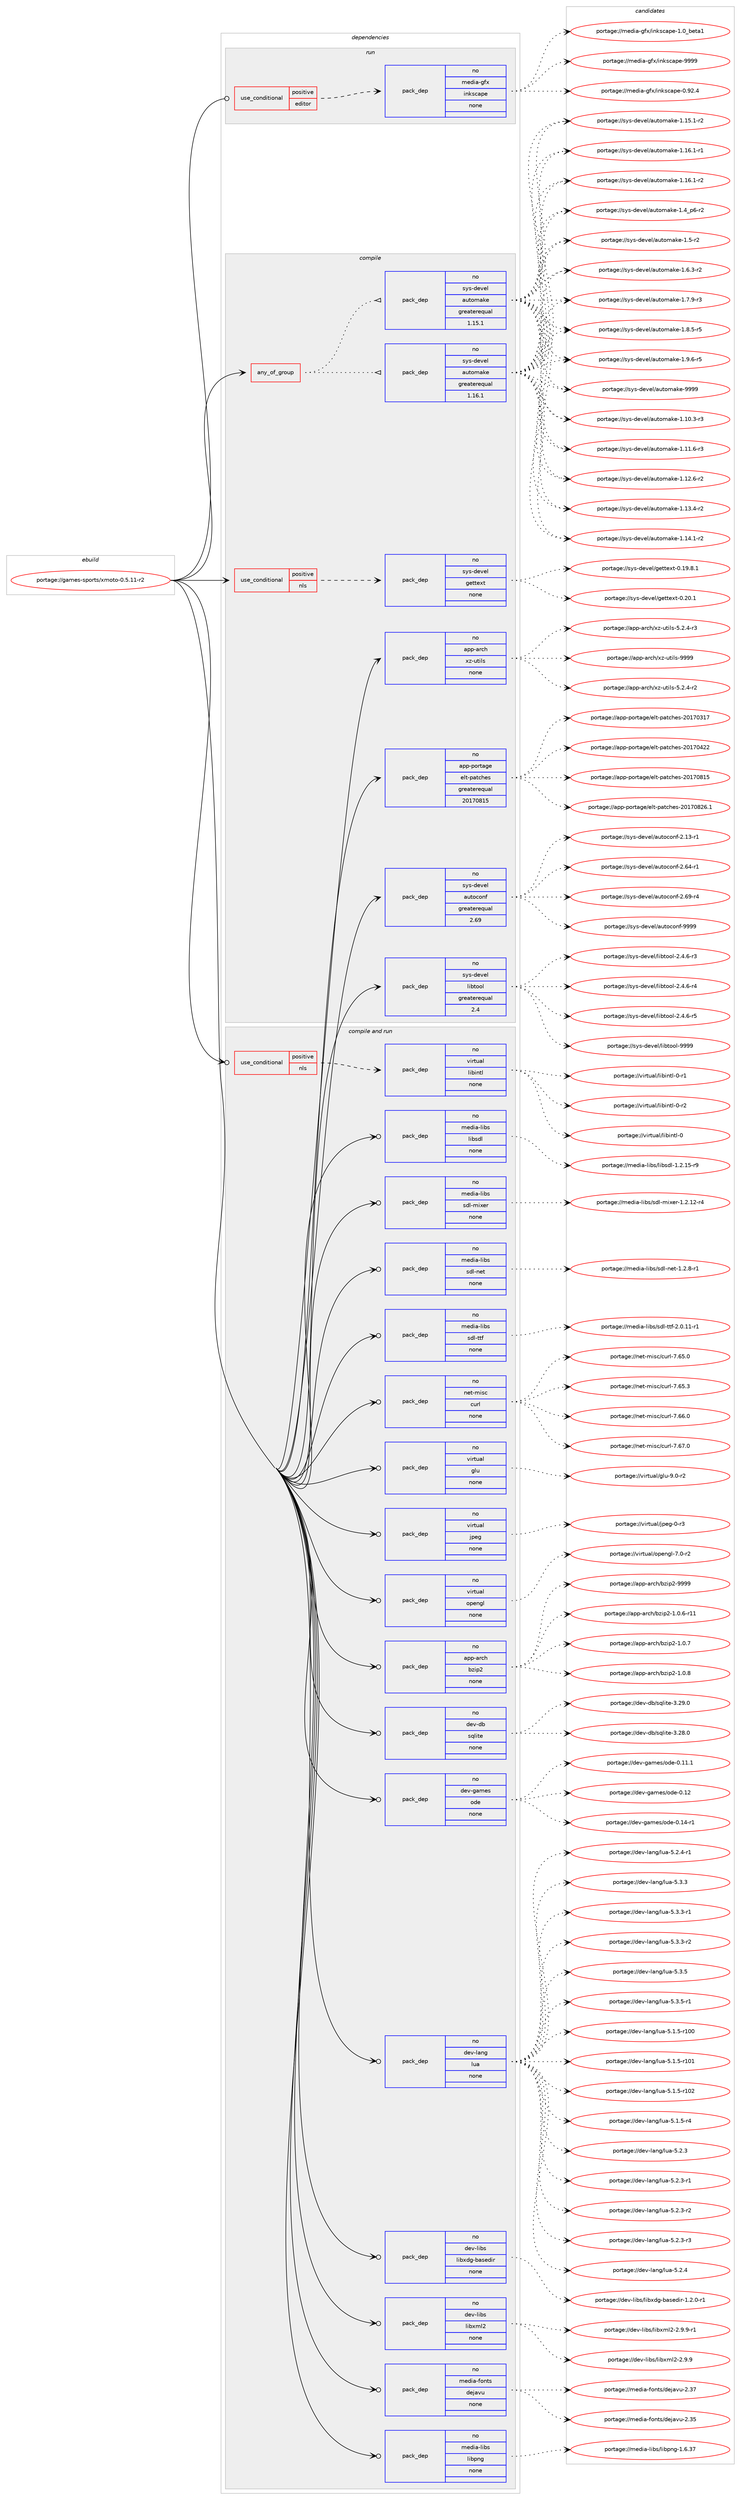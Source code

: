 digraph prolog {

# *************
# Graph options
# *************

newrank=true;
concentrate=true;
compound=true;
graph [rankdir=LR,fontname=Helvetica,fontsize=10,ranksep=1.5];#, ranksep=2.5, nodesep=0.2];
edge  [arrowhead=vee];
node  [fontname=Helvetica,fontsize=10];

# **********
# The ebuild
# **********

subgraph cluster_leftcol {
color=gray;
rank=same;
label=<<i>ebuild</i>>;
id [label="portage://games-sports/xmoto-0.5.11-r2", color=red, width=4, href="../games-sports/xmoto-0.5.11-r2.svg"];
}

# ****************
# The dependencies
# ****************

subgraph cluster_midcol {
color=gray;
label=<<i>dependencies</i>>;
subgraph cluster_compile {
fillcolor="#eeeeee";
style=filled;
label=<<i>compile</i>>;
subgraph any3953 {
dependency276477 [label=<<TABLE BORDER="0" CELLBORDER="1" CELLSPACING="0" CELLPADDING="4"><TR><TD CELLPADDING="10">any_of_group</TD></TR></TABLE>>, shape=none, color=red];subgraph pack198715 {
dependency276478 [label=<<TABLE BORDER="0" CELLBORDER="1" CELLSPACING="0" CELLPADDING="4" WIDTH="220"><TR><TD ROWSPAN="6" CELLPADDING="30">pack_dep</TD></TR><TR><TD WIDTH="110">no</TD></TR><TR><TD>sys-devel</TD></TR><TR><TD>automake</TD></TR><TR><TD>greaterequal</TD></TR><TR><TD>1.16.1</TD></TR></TABLE>>, shape=none, color=blue];
}
dependency276477:e -> dependency276478:w [weight=20,style="dotted",arrowhead="oinv"];
subgraph pack198716 {
dependency276479 [label=<<TABLE BORDER="0" CELLBORDER="1" CELLSPACING="0" CELLPADDING="4" WIDTH="220"><TR><TD ROWSPAN="6" CELLPADDING="30">pack_dep</TD></TR><TR><TD WIDTH="110">no</TD></TR><TR><TD>sys-devel</TD></TR><TR><TD>automake</TD></TR><TR><TD>greaterequal</TD></TR><TR><TD>1.15.1</TD></TR></TABLE>>, shape=none, color=blue];
}
dependency276477:e -> dependency276479:w [weight=20,style="dotted",arrowhead="oinv"];
}
id:e -> dependency276477:w [weight=20,style="solid",arrowhead="vee"];
subgraph cond73735 {
dependency276480 [label=<<TABLE BORDER="0" CELLBORDER="1" CELLSPACING="0" CELLPADDING="4"><TR><TD ROWSPAN="3" CELLPADDING="10">use_conditional</TD></TR><TR><TD>positive</TD></TR><TR><TD>nls</TD></TR></TABLE>>, shape=none, color=red];
subgraph pack198717 {
dependency276481 [label=<<TABLE BORDER="0" CELLBORDER="1" CELLSPACING="0" CELLPADDING="4" WIDTH="220"><TR><TD ROWSPAN="6" CELLPADDING="30">pack_dep</TD></TR><TR><TD WIDTH="110">no</TD></TR><TR><TD>sys-devel</TD></TR><TR><TD>gettext</TD></TR><TR><TD>none</TD></TR><TR><TD></TD></TR></TABLE>>, shape=none, color=blue];
}
dependency276480:e -> dependency276481:w [weight=20,style="dashed",arrowhead="vee"];
}
id:e -> dependency276480:w [weight=20,style="solid",arrowhead="vee"];
subgraph pack198718 {
dependency276482 [label=<<TABLE BORDER="0" CELLBORDER="1" CELLSPACING="0" CELLPADDING="4" WIDTH="220"><TR><TD ROWSPAN="6" CELLPADDING="30">pack_dep</TD></TR><TR><TD WIDTH="110">no</TD></TR><TR><TD>app-arch</TD></TR><TR><TD>xz-utils</TD></TR><TR><TD>none</TD></TR><TR><TD></TD></TR></TABLE>>, shape=none, color=blue];
}
id:e -> dependency276482:w [weight=20,style="solid",arrowhead="vee"];
subgraph pack198719 {
dependency276483 [label=<<TABLE BORDER="0" CELLBORDER="1" CELLSPACING="0" CELLPADDING="4" WIDTH="220"><TR><TD ROWSPAN="6" CELLPADDING="30">pack_dep</TD></TR><TR><TD WIDTH="110">no</TD></TR><TR><TD>app-portage</TD></TR><TR><TD>elt-patches</TD></TR><TR><TD>greaterequal</TD></TR><TR><TD>20170815</TD></TR></TABLE>>, shape=none, color=blue];
}
id:e -> dependency276483:w [weight=20,style="solid",arrowhead="vee"];
subgraph pack198720 {
dependency276484 [label=<<TABLE BORDER="0" CELLBORDER="1" CELLSPACING="0" CELLPADDING="4" WIDTH="220"><TR><TD ROWSPAN="6" CELLPADDING="30">pack_dep</TD></TR><TR><TD WIDTH="110">no</TD></TR><TR><TD>sys-devel</TD></TR><TR><TD>autoconf</TD></TR><TR><TD>greaterequal</TD></TR><TR><TD>2.69</TD></TR></TABLE>>, shape=none, color=blue];
}
id:e -> dependency276484:w [weight=20,style="solid",arrowhead="vee"];
subgraph pack198721 {
dependency276485 [label=<<TABLE BORDER="0" CELLBORDER="1" CELLSPACING="0" CELLPADDING="4" WIDTH="220"><TR><TD ROWSPAN="6" CELLPADDING="30">pack_dep</TD></TR><TR><TD WIDTH="110">no</TD></TR><TR><TD>sys-devel</TD></TR><TR><TD>libtool</TD></TR><TR><TD>greaterequal</TD></TR><TR><TD>2.4</TD></TR></TABLE>>, shape=none, color=blue];
}
id:e -> dependency276485:w [weight=20,style="solid",arrowhead="vee"];
}
subgraph cluster_compileandrun {
fillcolor="#eeeeee";
style=filled;
label=<<i>compile and run</i>>;
subgraph cond73736 {
dependency276486 [label=<<TABLE BORDER="0" CELLBORDER="1" CELLSPACING="0" CELLPADDING="4"><TR><TD ROWSPAN="3" CELLPADDING="10">use_conditional</TD></TR><TR><TD>positive</TD></TR><TR><TD>nls</TD></TR></TABLE>>, shape=none, color=red];
subgraph pack198722 {
dependency276487 [label=<<TABLE BORDER="0" CELLBORDER="1" CELLSPACING="0" CELLPADDING="4" WIDTH="220"><TR><TD ROWSPAN="6" CELLPADDING="30">pack_dep</TD></TR><TR><TD WIDTH="110">no</TD></TR><TR><TD>virtual</TD></TR><TR><TD>libintl</TD></TR><TR><TD>none</TD></TR><TR><TD></TD></TR></TABLE>>, shape=none, color=blue];
}
dependency276486:e -> dependency276487:w [weight=20,style="dashed",arrowhead="vee"];
}
id:e -> dependency276486:w [weight=20,style="solid",arrowhead="odotvee"];
subgraph pack198723 {
dependency276488 [label=<<TABLE BORDER="0" CELLBORDER="1" CELLSPACING="0" CELLPADDING="4" WIDTH="220"><TR><TD ROWSPAN="6" CELLPADDING="30">pack_dep</TD></TR><TR><TD WIDTH="110">no</TD></TR><TR><TD>app-arch</TD></TR><TR><TD>bzip2</TD></TR><TR><TD>none</TD></TR><TR><TD></TD></TR></TABLE>>, shape=none, color=blue];
}
id:e -> dependency276488:w [weight=20,style="solid",arrowhead="odotvee"];
subgraph pack198724 {
dependency276489 [label=<<TABLE BORDER="0" CELLBORDER="1" CELLSPACING="0" CELLPADDING="4" WIDTH="220"><TR><TD ROWSPAN="6" CELLPADDING="30">pack_dep</TD></TR><TR><TD WIDTH="110">no</TD></TR><TR><TD>dev-db</TD></TR><TR><TD>sqlite</TD></TR><TR><TD>none</TD></TR><TR><TD></TD></TR></TABLE>>, shape=none, color=blue];
}
id:e -> dependency276489:w [weight=20,style="solid",arrowhead="odotvee"];
subgraph pack198725 {
dependency276490 [label=<<TABLE BORDER="0" CELLBORDER="1" CELLSPACING="0" CELLPADDING="4" WIDTH="220"><TR><TD ROWSPAN="6" CELLPADDING="30">pack_dep</TD></TR><TR><TD WIDTH="110">no</TD></TR><TR><TD>dev-games</TD></TR><TR><TD>ode</TD></TR><TR><TD>none</TD></TR><TR><TD></TD></TR></TABLE>>, shape=none, color=blue];
}
id:e -> dependency276490:w [weight=20,style="solid",arrowhead="odotvee"];
subgraph pack198726 {
dependency276491 [label=<<TABLE BORDER="0" CELLBORDER="1" CELLSPACING="0" CELLPADDING="4" WIDTH="220"><TR><TD ROWSPAN="6" CELLPADDING="30">pack_dep</TD></TR><TR><TD WIDTH="110">no</TD></TR><TR><TD>dev-lang</TD></TR><TR><TD>lua</TD></TR><TR><TD>none</TD></TR><TR><TD></TD></TR></TABLE>>, shape=none, color=blue];
}
id:e -> dependency276491:w [weight=20,style="solid",arrowhead="odotvee"];
subgraph pack198727 {
dependency276492 [label=<<TABLE BORDER="0" CELLBORDER="1" CELLSPACING="0" CELLPADDING="4" WIDTH="220"><TR><TD ROWSPAN="6" CELLPADDING="30">pack_dep</TD></TR><TR><TD WIDTH="110">no</TD></TR><TR><TD>dev-libs</TD></TR><TR><TD>libxdg-basedir</TD></TR><TR><TD>none</TD></TR><TR><TD></TD></TR></TABLE>>, shape=none, color=blue];
}
id:e -> dependency276492:w [weight=20,style="solid",arrowhead="odotvee"];
subgraph pack198728 {
dependency276493 [label=<<TABLE BORDER="0" CELLBORDER="1" CELLSPACING="0" CELLPADDING="4" WIDTH="220"><TR><TD ROWSPAN="6" CELLPADDING="30">pack_dep</TD></TR><TR><TD WIDTH="110">no</TD></TR><TR><TD>dev-libs</TD></TR><TR><TD>libxml2</TD></TR><TR><TD>none</TD></TR><TR><TD></TD></TR></TABLE>>, shape=none, color=blue];
}
id:e -> dependency276493:w [weight=20,style="solid",arrowhead="odotvee"];
subgraph pack198729 {
dependency276494 [label=<<TABLE BORDER="0" CELLBORDER="1" CELLSPACING="0" CELLPADDING="4" WIDTH="220"><TR><TD ROWSPAN="6" CELLPADDING="30">pack_dep</TD></TR><TR><TD WIDTH="110">no</TD></TR><TR><TD>media-fonts</TD></TR><TR><TD>dejavu</TD></TR><TR><TD>none</TD></TR><TR><TD></TD></TR></TABLE>>, shape=none, color=blue];
}
id:e -> dependency276494:w [weight=20,style="solid",arrowhead="odotvee"];
subgraph pack198730 {
dependency276495 [label=<<TABLE BORDER="0" CELLBORDER="1" CELLSPACING="0" CELLPADDING="4" WIDTH="220"><TR><TD ROWSPAN="6" CELLPADDING="30">pack_dep</TD></TR><TR><TD WIDTH="110">no</TD></TR><TR><TD>media-libs</TD></TR><TR><TD>libpng</TD></TR><TR><TD>none</TD></TR><TR><TD></TD></TR></TABLE>>, shape=none, color=blue];
}
id:e -> dependency276495:w [weight=20,style="solid",arrowhead="odotvee"];
subgraph pack198731 {
dependency276496 [label=<<TABLE BORDER="0" CELLBORDER="1" CELLSPACING="0" CELLPADDING="4" WIDTH="220"><TR><TD ROWSPAN="6" CELLPADDING="30">pack_dep</TD></TR><TR><TD WIDTH="110">no</TD></TR><TR><TD>media-libs</TD></TR><TR><TD>libsdl</TD></TR><TR><TD>none</TD></TR><TR><TD></TD></TR></TABLE>>, shape=none, color=blue];
}
id:e -> dependency276496:w [weight=20,style="solid",arrowhead="odotvee"];
subgraph pack198732 {
dependency276497 [label=<<TABLE BORDER="0" CELLBORDER="1" CELLSPACING="0" CELLPADDING="4" WIDTH="220"><TR><TD ROWSPAN="6" CELLPADDING="30">pack_dep</TD></TR><TR><TD WIDTH="110">no</TD></TR><TR><TD>media-libs</TD></TR><TR><TD>sdl-mixer</TD></TR><TR><TD>none</TD></TR><TR><TD></TD></TR></TABLE>>, shape=none, color=blue];
}
id:e -> dependency276497:w [weight=20,style="solid",arrowhead="odotvee"];
subgraph pack198733 {
dependency276498 [label=<<TABLE BORDER="0" CELLBORDER="1" CELLSPACING="0" CELLPADDING="4" WIDTH="220"><TR><TD ROWSPAN="6" CELLPADDING="30">pack_dep</TD></TR><TR><TD WIDTH="110">no</TD></TR><TR><TD>media-libs</TD></TR><TR><TD>sdl-net</TD></TR><TR><TD>none</TD></TR><TR><TD></TD></TR></TABLE>>, shape=none, color=blue];
}
id:e -> dependency276498:w [weight=20,style="solid",arrowhead="odotvee"];
subgraph pack198734 {
dependency276499 [label=<<TABLE BORDER="0" CELLBORDER="1" CELLSPACING="0" CELLPADDING="4" WIDTH="220"><TR><TD ROWSPAN="6" CELLPADDING="30">pack_dep</TD></TR><TR><TD WIDTH="110">no</TD></TR><TR><TD>media-libs</TD></TR><TR><TD>sdl-ttf</TD></TR><TR><TD>none</TD></TR><TR><TD></TD></TR></TABLE>>, shape=none, color=blue];
}
id:e -> dependency276499:w [weight=20,style="solid",arrowhead="odotvee"];
subgraph pack198735 {
dependency276500 [label=<<TABLE BORDER="0" CELLBORDER="1" CELLSPACING="0" CELLPADDING="4" WIDTH="220"><TR><TD ROWSPAN="6" CELLPADDING="30">pack_dep</TD></TR><TR><TD WIDTH="110">no</TD></TR><TR><TD>net-misc</TD></TR><TR><TD>curl</TD></TR><TR><TD>none</TD></TR><TR><TD></TD></TR></TABLE>>, shape=none, color=blue];
}
id:e -> dependency276500:w [weight=20,style="solid",arrowhead="odotvee"];
subgraph pack198736 {
dependency276501 [label=<<TABLE BORDER="0" CELLBORDER="1" CELLSPACING="0" CELLPADDING="4" WIDTH="220"><TR><TD ROWSPAN="6" CELLPADDING="30">pack_dep</TD></TR><TR><TD WIDTH="110">no</TD></TR><TR><TD>virtual</TD></TR><TR><TD>glu</TD></TR><TR><TD>none</TD></TR><TR><TD></TD></TR></TABLE>>, shape=none, color=blue];
}
id:e -> dependency276501:w [weight=20,style="solid",arrowhead="odotvee"];
subgraph pack198737 {
dependency276502 [label=<<TABLE BORDER="0" CELLBORDER="1" CELLSPACING="0" CELLPADDING="4" WIDTH="220"><TR><TD ROWSPAN="6" CELLPADDING="30">pack_dep</TD></TR><TR><TD WIDTH="110">no</TD></TR><TR><TD>virtual</TD></TR><TR><TD>jpeg</TD></TR><TR><TD>none</TD></TR><TR><TD></TD></TR></TABLE>>, shape=none, color=blue];
}
id:e -> dependency276502:w [weight=20,style="solid",arrowhead="odotvee"];
subgraph pack198738 {
dependency276503 [label=<<TABLE BORDER="0" CELLBORDER="1" CELLSPACING="0" CELLPADDING="4" WIDTH="220"><TR><TD ROWSPAN="6" CELLPADDING="30">pack_dep</TD></TR><TR><TD WIDTH="110">no</TD></TR><TR><TD>virtual</TD></TR><TR><TD>opengl</TD></TR><TR><TD>none</TD></TR><TR><TD></TD></TR></TABLE>>, shape=none, color=blue];
}
id:e -> dependency276503:w [weight=20,style="solid",arrowhead="odotvee"];
}
subgraph cluster_run {
fillcolor="#eeeeee";
style=filled;
label=<<i>run</i>>;
subgraph cond73737 {
dependency276504 [label=<<TABLE BORDER="0" CELLBORDER="1" CELLSPACING="0" CELLPADDING="4"><TR><TD ROWSPAN="3" CELLPADDING="10">use_conditional</TD></TR><TR><TD>positive</TD></TR><TR><TD>editor</TD></TR></TABLE>>, shape=none, color=red];
subgraph pack198739 {
dependency276505 [label=<<TABLE BORDER="0" CELLBORDER="1" CELLSPACING="0" CELLPADDING="4" WIDTH="220"><TR><TD ROWSPAN="6" CELLPADDING="30">pack_dep</TD></TR><TR><TD WIDTH="110">no</TD></TR><TR><TD>media-gfx</TD></TR><TR><TD>inkscape</TD></TR><TR><TD>none</TD></TR><TR><TD></TD></TR></TABLE>>, shape=none, color=blue];
}
dependency276504:e -> dependency276505:w [weight=20,style="dashed",arrowhead="vee"];
}
id:e -> dependency276504:w [weight=20,style="solid",arrowhead="odot"];
}
}

# **************
# The candidates
# **************

subgraph cluster_choices {
rank=same;
color=gray;
label=<<i>candidates</i>>;

subgraph choice198715 {
color=black;
nodesep=1;
choiceportage11512111545100101118101108479711711611110997107101454946494846514511451 [label="portage://sys-devel/automake-1.10.3-r3", color=red, width=4,href="../sys-devel/automake-1.10.3-r3.svg"];
choiceportage11512111545100101118101108479711711611110997107101454946494946544511451 [label="portage://sys-devel/automake-1.11.6-r3", color=red, width=4,href="../sys-devel/automake-1.11.6-r3.svg"];
choiceportage11512111545100101118101108479711711611110997107101454946495046544511450 [label="portage://sys-devel/automake-1.12.6-r2", color=red, width=4,href="../sys-devel/automake-1.12.6-r2.svg"];
choiceportage11512111545100101118101108479711711611110997107101454946495146524511450 [label="portage://sys-devel/automake-1.13.4-r2", color=red, width=4,href="../sys-devel/automake-1.13.4-r2.svg"];
choiceportage11512111545100101118101108479711711611110997107101454946495246494511450 [label="portage://sys-devel/automake-1.14.1-r2", color=red, width=4,href="../sys-devel/automake-1.14.1-r2.svg"];
choiceportage11512111545100101118101108479711711611110997107101454946495346494511450 [label="portage://sys-devel/automake-1.15.1-r2", color=red, width=4,href="../sys-devel/automake-1.15.1-r2.svg"];
choiceportage11512111545100101118101108479711711611110997107101454946495446494511449 [label="portage://sys-devel/automake-1.16.1-r1", color=red, width=4,href="../sys-devel/automake-1.16.1-r1.svg"];
choiceportage11512111545100101118101108479711711611110997107101454946495446494511450 [label="portage://sys-devel/automake-1.16.1-r2", color=red, width=4,href="../sys-devel/automake-1.16.1-r2.svg"];
choiceportage115121115451001011181011084797117116111109971071014549465295112544511450 [label="portage://sys-devel/automake-1.4_p6-r2", color=red, width=4,href="../sys-devel/automake-1.4_p6-r2.svg"];
choiceportage11512111545100101118101108479711711611110997107101454946534511450 [label="portage://sys-devel/automake-1.5-r2", color=red, width=4,href="../sys-devel/automake-1.5-r2.svg"];
choiceportage115121115451001011181011084797117116111109971071014549465446514511450 [label="portage://sys-devel/automake-1.6.3-r2", color=red, width=4,href="../sys-devel/automake-1.6.3-r2.svg"];
choiceportage115121115451001011181011084797117116111109971071014549465546574511451 [label="portage://sys-devel/automake-1.7.9-r3", color=red, width=4,href="../sys-devel/automake-1.7.9-r3.svg"];
choiceportage115121115451001011181011084797117116111109971071014549465646534511453 [label="portage://sys-devel/automake-1.8.5-r5", color=red, width=4,href="../sys-devel/automake-1.8.5-r5.svg"];
choiceportage115121115451001011181011084797117116111109971071014549465746544511453 [label="portage://sys-devel/automake-1.9.6-r5", color=red, width=4,href="../sys-devel/automake-1.9.6-r5.svg"];
choiceportage115121115451001011181011084797117116111109971071014557575757 [label="portage://sys-devel/automake-9999", color=red, width=4,href="../sys-devel/automake-9999.svg"];
dependency276478:e -> choiceportage11512111545100101118101108479711711611110997107101454946494846514511451:w [style=dotted,weight="100"];
dependency276478:e -> choiceportage11512111545100101118101108479711711611110997107101454946494946544511451:w [style=dotted,weight="100"];
dependency276478:e -> choiceportage11512111545100101118101108479711711611110997107101454946495046544511450:w [style=dotted,weight="100"];
dependency276478:e -> choiceportage11512111545100101118101108479711711611110997107101454946495146524511450:w [style=dotted,weight="100"];
dependency276478:e -> choiceportage11512111545100101118101108479711711611110997107101454946495246494511450:w [style=dotted,weight="100"];
dependency276478:e -> choiceportage11512111545100101118101108479711711611110997107101454946495346494511450:w [style=dotted,weight="100"];
dependency276478:e -> choiceportage11512111545100101118101108479711711611110997107101454946495446494511449:w [style=dotted,weight="100"];
dependency276478:e -> choiceportage11512111545100101118101108479711711611110997107101454946495446494511450:w [style=dotted,weight="100"];
dependency276478:e -> choiceportage115121115451001011181011084797117116111109971071014549465295112544511450:w [style=dotted,weight="100"];
dependency276478:e -> choiceportage11512111545100101118101108479711711611110997107101454946534511450:w [style=dotted,weight="100"];
dependency276478:e -> choiceportage115121115451001011181011084797117116111109971071014549465446514511450:w [style=dotted,weight="100"];
dependency276478:e -> choiceportage115121115451001011181011084797117116111109971071014549465546574511451:w [style=dotted,weight="100"];
dependency276478:e -> choiceportage115121115451001011181011084797117116111109971071014549465646534511453:w [style=dotted,weight="100"];
dependency276478:e -> choiceportage115121115451001011181011084797117116111109971071014549465746544511453:w [style=dotted,weight="100"];
dependency276478:e -> choiceportage115121115451001011181011084797117116111109971071014557575757:w [style=dotted,weight="100"];
}
subgraph choice198716 {
color=black;
nodesep=1;
choiceportage11512111545100101118101108479711711611110997107101454946494846514511451 [label="portage://sys-devel/automake-1.10.3-r3", color=red, width=4,href="../sys-devel/automake-1.10.3-r3.svg"];
choiceportage11512111545100101118101108479711711611110997107101454946494946544511451 [label="portage://sys-devel/automake-1.11.6-r3", color=red, width=4,href="../sys-devel/automake-1.11.6-r3.svg"];
choiceportage11512111545100101118101108479711711611110997107101454946495046544511450 [label="portage://sys-devel/automake-1.12.6-r2", color=red, width=4,href="../sys-devel/automake-1.12.6-r2.svg"];
choiceportage11512111545100101118101108479711711611110997107101454946495146524511450 [label="portage://sys-devel/automake-1.13.4-r2", color=red, width=4,href="../sys-devel/automake-1.13.4-r2.svg"];
choiceportage11512111545100101118101108479711711611110997107101454946495246494511450 [label="portage://sys-devel/automake-1.14.1-r2", color=red, width=4,href="../sys-devel/automake-1.14.1-r2.svg"];
choiceportage11512111545100101118101108479711711611110997107101454946495346494511450 [label="portage://sys-devel/automake-1.15.1-r2", color=red, width=4,href="../sys-devel/automake-1.15.1-r2.svg"];
choiceportage11512111545100101118101108479711711611110997107101454946495446494511449 [label="portage://sys-devel/automake-1.16.1-r1", color=red, width=4,href="../sys-devel/automake-1.16.1-r1.svg"];
choiceportage11512111545100101118101108479711711611110997107101454946495446494511450 [label="portage://sys-devel/automake-1.16.1-r2", color=red, width=4,href="../sys-devel/automake-1.16.1-r2.svg"];
choiceportage115121115451001011181011084797117116111109971071014549465295112544511450 [label="portage://sys-devel/automake-1.4_p6-r2", color=red, width=4,href="../sys-devel/automake-1.4_p6-r2.svg"];
choiceportage11512111545100101118101108479711711611110997107101454946534511450 [label="portage://sys-devel/automake-1.5-r2", color=red, width=4,href="../sys-devel/automake-1.5-r2.svg"];
choiceportage115121115451001011181011084797117116111109971071014549465446514511450 [label="portage://sys-devel/automake-1.6.3-r2", color=red, width=4,href="../sys-devel/automake-1.6.3-r2.svg"];
choiceportage115121115451001011181011084797117116111109971071014549465546574511451 [label="portage://sys-devel/automake-1.7.9-r3", color=red, width=4,href="../sys-devel/automake-1.7.9-r3.svg"];
choiceportage115121115451001011181011084797117116111109971071014549465646534511453 [label="portage://sys-devel/automake-1.8.5-r5", color=red, width=4,href="../sys-devel/automake-1.8.5-r5.svg"];
choiceportage115121115451001011181011084797117116111109971071014549465746544511453 [label="portage://sys-devel/automake-1.9.6-r5", color=red, width=4,href="../sys-devel/automake-1.9.6-r5.svg"];
choiceportage115121115451001011181011084797117116111109971071014557575757 [label="portage://sys-devel/automake-9999", color=red, width=4,href="../sys-devel/automake-9999.svg"];
dependency276479:e -> choiceportage11512111545100101118101108479711711611110997107101454946494846514511451:w [style=dotted,weight="100"];
dependency276479:e -> choiceportage11512111545100101118101108479711711611110997107101454946494946544511451:w [style=dotted,weight="100"];
dependency276479:e -> choiceportage11512111545100101118101108479711711611110997107101454946495046544511450:w [style=dotted,weight="100"];
dependency276479:e -> choiceportage11512111545100101118101108479711711611110997107101454946495146524511450:w [style=dotted,weight="100"];
dependency276479:e -> choiceportage11512111545100101118101108479711711611110997107101454946495246494511450:w [style=dotted,weight="100"];
dependency276479:e -> choiceportage11512111545100101118101108479711711611110997107101454946495346494511450:w [style=dotted,weight="100"];
dependency276479:e -> choiceportage11512111545100101118101108479711711611110997107101454946495446494511449:w [style=dotted,weight="100"];
dependency276479:e -> choiceportage11512111545100101118101108479711711611110997107101454946495446494511450:w [style=dotted,weight="100"];
dependency276479:e -> choiceportage115121115451001011181011084797117116111109971071014549465295112544511450:w [style=dotted,weight="100"];
dependency276479:e -> choiceportage11512111545100101118101108479711711611110997107101454946534511450:w [style=dotted,weight="100"];
dependency276479:e -> choiceportage115121115451001011181011084797117116111109971071014549465446514511450:w [style=dotted,weight="100"];
dependency276479:e -> choiceportage115121115451001011181011084797117116111109971071014549465546574511451:w [style=dotted,weight="100"];
dependency276479:e -> choiceportage115121115451001011181011084797117116111109971071014549465646534511453:w [style=dotted,weight="100"];
dependency276479:e -> choiceportage115121115451001011181011084797117116111109971071014549465746544511453:w [style=dotted,weight="100"];
dependency276479:e -> choiceportage115121115451001011181011084797117116111109971071014557575757:w [style=dotted,weight="100"];
}
subgraph choice198717 {
color=black;
nodesep=1;
choiceportage1151211154510010111810110847103101116116101120116454846495746564649 [label="portage://sys-devel/gettext-0.19.8.1", color=red, width=4,href="../sys-devel/gettext-0.19.8.1.svg"];
choiceportage115121115451001011181011084710310111611610112011645484650484649 [label="portage://sys-devel/gettext-0.20.1", color=red, width=4,href="../sys-devel/gettext-0.20.1.svg"];
dependency276481:e -> choiceportage1151211154510010111810110847103101116116101120116454846495746564649:w [style=dotted,weight="100"];
dependency276481:e -> choiceportage115121115451001011181011084710310111611610112011645484650484649:w [style=dotted,weight="100"];
}
subgraph choice198718 {
color=black;
nodesep=1;
choiceportage9711211245971149910447120122451171161051081154553465046524511450 [label="portage://app-arch/xz-utils-5.2.4-r2", color=red, width=4,href="../app-arch/xz-utils-5.2.4-r2.svg"];
choiceportage9711211245971149910447120122451171161051081154553465046524511451 [label="portage://app-arch/xz-utils-5.2.4-r3", color=red, width=4,href="../app-arch/xz-utils-5.2.4-r3.svg"];
choiceportage9711211245971149910447120122451171161051081154557575757 [label="portage://app-arch/xz-utils-9999", color=red, width=4,href="../app-arch/xz-utils-9999.svg"];
dependency276482:e -> choiceportage9711211245971149910447120122451171161051081154553465046524511450:w [style=dotted,weight="100"];
dependency276482:e -> choiceportage9711211245971149910447120122451171161051081154553465046524511451:w [style=dotted,weight="100"];
dependency276482:e -> choiceportage9711211245971149910447120122451171161051081154557575757:w [style=dotted,weight="100"];
}
subgraph choice198719 {
color=black;
nodesep=1;
choiceportage97112112451121111141169710310147101108116451129711699104101115455048495548514955 [label="portage://app-portage/elt-patches-20170317", color=red, width=4,href="../app-portage/elt-patches-20170317.svg"];
choiceportage97112112451121111141169710310147101108116451129711699104101115455048495548525050 [label="portage://app-portage/elt-patches-20170422", color=red, width=4,href="../app-portage/elt-patches-20170422.svg"];
choiceportage97112112451121111141169710310147101108116451129711699104101115455048495548564953 [label="portage://app-portage/elt-patches-20170815", color=red, width=4,href="../app-portage/elt-patches-20170815.svg"];
choiceportage971121124511211111411697103101471011081164511297116991041011154550484955485650544649 [label="portage://app-portage/elt-patches-20170826.1", color=red, width=4,href="../app-portage/elt-patches-20170826.1.svg"];
dependency276483:e -> choiceportage97112112451121111141169710310147101108116451129711699104101115455048495548514955:w [style=dotted,weight="100"];
dependency276483:e -> choiceportage97112112451121111141169710310147101108116451129711699104101115455048495548525050:w [style=dotted,weight="100"];
dependency276483:e -> choiceportage97112112451121111141169710310147101108116451129711699104101115455048495548564953:w [style=dotted,weight="100"];
dependency276483:e -> choiceportage971121124511211111411697103101471011081164511297116991041011154550484955485650544649:w [style=dotted,weight="100"];
}
subgraph choice198720 {
color=black;
nodesep=1;
choiceportage1151211154510010111810110847971171161119911111010245504649514511449 [label="portage://sys-devel/autoconf-2.13-r1", color=red, width=4,href="../sys-devel/autoconf-2.13-r1.svg"];
choiceportage1151211154510010111810110847971171161119911111010245504654524511449 [label="portage://sys-devel/autoconf-2.64-r1", color=red, width=4,href="../sys-devel/autoconf-2.64-r1.svg"];
choiceportage1151211154510010111810110847971171161119911111010245504654574511452 [label="portage://sys-devel/autoconf-2.69-r4", color=red, width=4,href="../sys-devel/autoconf-2.69-r4.svg"];
choiceportage115121115451001011181011084797117116111991111101024557575757 [label="portage://sys-devel/autoconf-9999", color=red, width=4,href="../sys-devel/autoconf-9999.svg"];
dependency276484:e -> choiceportage1151211154510010111810110847971171161119911111010245504649514511449:w [style=dotted,weight="100"];
dependency276484:e -> choiceportage1151211154510010111810110847971171161119911111010245504654524511449:w [style=dotted,weight="100"];
dependency276484:e -> choiceportage1151211154510010111810110847971171161119911111010245504654574511452:w [style=dotted,weight="100"];
dependency276484:e -> choiceportage115121115451001011181011084797117116111991111101024557575757:w [style=dotted,weight="100"];
}
subgraph choice198721 {
color=black;
nodesep=1;
choiceportage1151211154510010111810110847108105981161111111084550465246544511451 [label="portage://sys-devel/libtool-2.4.6-r3", color=red, width=4,href="../sys-devel/libtool-2.4.6-r3.svg"];
choiceportage1151211154510010111810110847108105981161111111084550465246544511452 [label="portage://sys-devel/libtool-2.4.6-r4", color=red, width=4,href="../sys-devel/libtool-2.4.6-r4.svg"];
choiceportage1151211154510010111810110847108105981161111111084550465246544511453 [label="portage://sys-devel/libtool-2.4.6-r5", color=red, width=4,href="../sys-devel/libtool-2.4.6-r5.svg"];
choiceportage1151211154510010111810110847108105981161111111084557575757 [label="portage://sys-devel/libtool-9999", color=red, width=4,href="../sys-devel/libtool-9999.svg"];
dependency276485:e -> choiceportage1151211154510010111810110847108105981161111111084550465246544511451:w [style=dotted,weight="100"];
dependency276485:e -> choiceportage1151211154510010111810110847108105981161111111084550465246544511452:w [style=dotted,weight="100"];
dependency276485:e -> choiceportage1151211154510010111810110847108105981161111111084550465246544511453:w [style=dotted,weight="100"];
dependency276485:e -> choiceportage1151211154510010111810110847108105981161111111084557575757:w [style=dotted,weight="100"];
}
subgraph choice198722 {
color=black;
nodesep=1;
choiceportage1181051141161179710847108105981051101161084548 [label="portage://virtual/libintl-0", color=red, width=4,href="../virtual/libintl-0.svg"];
choiceportage11810511411611797108471081059810511011610845484511449 [label="portage://virtual/libintl-0-r1", color=red, width=4,href="../virtual/libintl-0-r1.svg"];
choiceportage11810511411611797108471081059810511011610845484511450 [label="portage://virtual/libintl-0-r2", color=red, width=4,href="../virtual/libintl-0-r2.svg"];
dependency276487:e -> choiceportage1181051141161179710847108105981051101161084548:w [style=dotted,weight="100"];
dependency276487:e -> choiceportage11810511411611797108471081059810511011610845484511449:w [style=dotted,weight="100"];
dependency276487:e -> choiceportage11810511411611797108471081059810511011610845484511450:w [style=dotted,weight="100"];
}
subgraph choice198723 {
color=black;
nodesep=1;
choiceportage97112112459711499104479812210511250454946484654451144949 [label="portage://app-arch/bzip2-1.0.6-r11", color=red, width=4,href="../app-arch/bzip2-1.0.6-r11.svg"];
choiceportage97112112459711499104479812210511250454946484655 [label="portage://app-arch/bzip2-1.0.7", color=red, width=4,href="../app-arch/bzip2-1.0.7.svg"];
choiceportage97112112459711499104479812210511250454946484656 [label="portage://app-arch/bzip2-1.0.8", color=red, width=4,href="../app-arch/bzip2-1.0.8.svg"];
choiceportage971121124597114991044798122105112504557575757 [label="portage://app-arch/bzip2-9999", color=red, width=4,href="../app-arch/bzip2-9999.svg"];
dependency276488:e -> choiceportage97112112459711499104479812210511250454946484654451144949:w [style=dotted,weight="100"];
dependency276488:e -> choiceportage97112112459711499104479812210511250454946484655:w [style=dotted,weight="100"];
dependency276488:e -> choiceportage97112112459711499104479812210511250454946484656:w [style=dotted,weight="100"];
dependency276488:e -> choiceportage971121124597114991044798122105112504557575757:w [style=dotted,weight="100"];
}
subgraph choice198724 {
color=black;
nodesep=1;
choiceportage10010111845100984711511310810511610145514650564648 [label="portage://dev-db/sqlite-3.28.0", color=red, width=4,href="../dev-db/sqlite-3.28.0.svg"];
choiceportage10010111845100984711511310810511610145514650574648 [label="portage://dev-db/sqlite-3.29.0", color=red, width=4,href="../dev-db/sqlite-3.29.0.svg"];
dependency276489:e -> choiceportage10010111845100984711511310810511610145514650564648:w [style=dotted,weight="100"];
dependency276489:e -> choiceportage10010111845100984711511310810511610145514650574648:w [style=dotted,weight="100"];
}
subgraph choice198725 {
color=black;
nodesep=1;
choiceportage10010111845103971091011154711110010145484649494649 [label="portage://dev-games/ode-0.11.1", color=red, width=4,href="../dev-games/ode-0.11.1.svg"];
choiceportage1001011184510397109101115471111001014548464950 [label="portage://dev-games/ode-0.12", color=red, width=4,href="../dev-games/ode-0.12.svg"];
choiceportage10010111845103971091011154711110010145484649524511449 [label="portage://dev-games/ode-0.14-r1", color=red, width=4,href="../dev-games/ode-0.14-r1.svg"];
dependency276490:e -> choiceportage10010111845103971091011154711110010145484649494649:w [style=dotted,weight="100"];
dependency276490:e -> choiceportage1001011184510397109101115471111001014548464950:w [style=dotted,weight="100"];
dependency276490:e -> choiceportage10010111845103971091011154711110010145484649524511449:w [style=dotted,weight="100"];
}
subgraph choice198726 {
color=black;
nodesep=1;
choiceportage1001011184510897110103471081179745534649465345114494848 [label="portage://dev-lang/lua-5.1.5-r100", color=red, width=4,href="../dev-lang/lua-5.1.5-r100.svg"];
choiceportage1001011184510897110103471081179745534649465345114494849 [label="portage://dev-lang/lua-5.1.5-r101", color=red, width=4,href="../dev-lang/lua-5.1.5-r101.svg"];
choiceportage1001011184510897110103471081179745534649465345114494850 [label="portage://dev-lang/lua-5.1.5-r102", color=red, width=4,href="../dev-lang/lua-5.1.5-r102.svg"];
choiceportage100101118451089711010347108117974553464946534511452 [label="portage://dev-lang/lua-5.1.5-r4", color=red, width=4,href="../dev-lang/lua-5.1.5-r4.svg"];
choiceportage10010111845108971101034710811797455346504651 [label="portage://dev-lang/lua-5.2.3", color=red, width=4,href="../dev-lang/lua-5.2.3.svg"];
choiceportage100101118451089711010347108117974553465046514511449 [label="portage://dev-lang/lua-5.2.3-r1", color=red, width=4,href="../dev-lang/lua-5.2.3-r1.svg"];
choiceportage100101118451089711010347108117974553465046514511450 [label="portage://dev-lang/lua-5.2.3-r2", color=red, width=4,href="../dev-lang/lua-5.2.3-r2.svg"];
choiceportage100101118451089711010347108117974553465046514511451 [label="portage://dev-lang/lua-5.2.3-r3", color=red, width=4,href="../dev-lang/lua-5.2.3-r3.svg"];
choiceportage10010111845108971101034710811797455346504652 [label="portage://dev-lang/lua-5.2.4", color=red, width=4,href="../dev-lang/lua-5.2.4.svg"];
choiceportage100101118451089711010347108117974553465046524511449 [label="portage://dev-lang/lua-5.2.4-r1", color=red, width=4,href="../dev-lang/lua-5.2.4-r1.svg"];
choiceportage10010111845108971101034710811797455346514651 [label="portage://dev-lang/lua-5.3.3", color=red, width=4,href="../dev-lang/lua-5.3.3.svg"];
choiceportage100101118451089711010347108117974553465146514511449 [label="portage://dev-lang/lua-5.3.3-r1", color=red, width=4,href="../dev-lang/lua-5.3.3-r1.svg"];
choiceportage100101118451089711010347108117974553465146514511450 [label="portage://dev-lang/lua-5.3.3-r2", color=red, width=4,href="../dev-lang/lua-5.3.3-r2.svg"];
choiceportage10010111845108971101034710811797455346514653 [label="portage://dev-lang/lua-5.3.5", color=red, width=4,href="../dev-lang/lua-5.3.5.svg"];
choiceportage100101118451089711010347108117974553465146534511449 [label="portage://dev-lang/lua-5.3.5-r1", color=red, width=4,href="../dev-lang/lua-5.3.5-r1.svg"];
dependency276491:e -> choiceportage1001011184510897110103471081179745534649465345114494848:w [style=dotted,weight="100"];
dependency276491:e -> choiceportage1001011184510897110103471081179745534649465345114494849:w [style=dotted,weight="100"];
dependency276491:e -> choiceportage1001011184510897110103471081179745534649465345114494850:w [style=dotted,weight="100"];
dependency276491:e -> choiceportage100101118451089711010347108117974553464946534511452:w [style=dotted,weight="100"];
dependency276491:e -> choiceportage10010111845108971101034710811797455346504651:w [style=dotted,weight="100"];
dependency276491:e -> choiceportage100101118451089711010347108117974553465046514511449:w [style=dotted,weight="100"];
dependency276491:e -> choiceportage100101118451089711010347108117974553465046514511450:w [style=dotted,weight="100"];
dependency276491:e -> choiceportage100101118451089711010347108117974553465046514511451:w [style=dotted,weight="100"];
dependency276491:e -> choiceportage10010111845108971101034710811797455346504652:w [style=dotted,weight="100"];
dependency276491:e -> choiceportage100101118451089711010347108117974553465046524511449:w [style=dotted,weight="100"];
dependency276491:e -> choiceportage10010111845108971101034710811797455346514651:w [style=dotted,weight="100"];
dependency276491:e -> choiceportage100101118451089711010347108117974553465146514511449:w [style=dotted,weight="100"];
dependency276491:e -> choiceportage100101118451089711010347108117974553465146514511450:w [style=dotted,weight="100"];
dependency276491:e -> choiceportage10010111845108971101034710811797455346514653:w [style=dotted,weight="100"];
dependency276491:e -> choiceportage100101118451089711010347108117974553465146534511449:w [style=dotted,weight="100"];
}
subgraph choice198727 {
color=black;
nodesep=1;
choiceportage100101118451081059811547108105981201001034598971151011001051144549465046484511449 [label="portage://dev-libs/libxdg-basedir-1.2.0-r1", color=red, width=4,href="../dev-libs/libxdg-basedir-1.2.0-r1.svg"];
dependency276492:e -> choiceportage100101118451081059811547108105981201001034598971151011001051144549465046484511449:w [style=dotted,weight="100"];
}
subgraph choice198728 {
color=black;
nodesep=1;
choiceportage1001011184510810598115471081059812010910850455046574657 [label="portage://dev-libs/libxml2-2.9.9", color=red, width=4,href="../dev-libs/libxml2-2.9.9.svg"];
choiceportage10010111845108105981154710810598120109108504550465746574511449 [label="portage://dev-libs/libxml2-2.9.9-r1", color=red, width=4,href="../dev-libs/libxml2-2.9.9-r1.svg"];
dependency276493:e -> choiceportage1001011184510810598115471081059812010910850455046574657:w [style=dotted,weight="100"];
dependency276493:e -> choiceportage10010111845108105981154710810598120109108504550465746574511449:w [style=dotted,weight="100"];
}
subgraph choice198729 {
color=black;
nodesep=1;
choiceportage109101100105974510211111011611547100101106971181174550465153 [label="portage://media-fonts/dejavu-2.35", color=red, width=4,href="../media-fonts/dejavu-2.35.svg"];
choiceportage109101100105974510211111011611547100101106971181174550465155 [label="portage://media-fonts/dejavu-2.37", color=red, width=4,href="../media-fonts/dejavu-2.37.svg"];
dependency276494:e -> choiceportage109101100105974510211111011611547100101106971181174550465153:w [style=dotted,weight="100"];
dependency276494:e -> choiceportage109101100105974510211111011611547100101106971181174550465155:w [style=dotted,weight="100"];
}
subgraph choice198730 {
color=black;
nodesep=1;
choiceportage109101100105974510810598115471081059811211010345494654465155 [label="portage://media-libs/libpng-1.6.37", color=red, width=4,href="../media-libs/libpng-1.6.37.svg"];
dependency276495:e -> choiceportage109101100105974510810598115471081059811211010345494654465155:w [style=dotted,weight="100"];
}
subgraph choice198731 {
color=black;
nodesep=1;
choiceportage1091011001059745108105981154710810598115100108454946504649534511457 [label="portage://media-libs/libsdl-1.2.15-r9", color=red, width=4,href="../media-libs/libsdl-1.2.15-r9.svg"];
dependency276496:e -> choiceportage1091011001059745108105981154710810598115100108454946504649534511457:w [style=dotted,weight="100"];
}
subgraph choice198732 {
color=black;
nodesep=1;
choiceportage1091011001059745108105981154711510010845109105120101114454946504649504511452 [label="portage://media-libs/sdl-mixer-1.2.12-r4", color=red, width=4,href="../media-libs/sdl-mixer-1.2.12-r4.svg"];
dependency276497:e -> choiceportage1091011001059745108105981154711510010845109105120101114454946504649504511452:w [style=dotted,weight="100"];
}
subgraph choice198733 {
color=black;
nodesep=1;
choiceportage10910110010597451081059811547115100108451101011164549465046564511449 [label="portage://media-libs/sdl-net-1.2.8-r1", color=red, width=4,href="../media-libs/sdl-net-1.2.8-r1.svg"];
dependency276498:e -> choiceportage10910110010597451081059811547115100108451101011164549465046564511449:w [style=dotted,weight="100"];
}
subgraph choice198734 {
color=black;
nodesep=1;
choiceportage1091011001059745108105981154711510010845116116102455046484649494511449 [label="portage://media-libs/sdl-ttf-2.0.11-r1", color=red, width=4,href="../media-libs/sdl-ttf-2.0.11-r1.svg"];
dependency276499:e -> choiceportage1091011001059745108105981154711510010845116116102455046484649494511449:w [style=dotted,weight="100"];
}
subgraph choice198735 {
color=black;
nodesep=1;
choiceportage1101011164510910511599479911711410845554654534648 [label="portage://net-misc/curl-7.65.0", color=red, width=4,href="../net-misc/curl-7.65.0.svg"];
choiceportage1101011164510910511599479911711410845554654534651 [label="portage://net-misc/curl-7.65.3", color=red, width=4,href="../net-misc/curl-7.65.3.svg"];
choiceportage1101011164510910511599479911711410845554654544648 [label="portage://net-misc/curl-7.66.0", color=red, width=4,href="../net-misc/curl-7.66.0.svg"];
choiceportage1101011164510910511599479911711410845554654554648 [label="portage://net-misc/curl-7.67.0", color=red, width=4,href="../net-misc/curl-7.67.0.svg"];
dependency276500:e -> choiceportage1101011164510910511599479911711410845554654534648:w [style=dotted,weight="100"];
dependency276500:e -> choiceportage1101011164510910511599479911711410845554654534651:w [style=dotted,weight="100"];
dependency276500:e -> choiceportage1101011164510910511599479911711410845554654544648:w [style=dotted,weight="100"];
dependency276500:e -> choiceportage1101011164510910511599479911711410845554654554648:w [style=dotted,weight="100"];
}
subgraph choice198736 {
color=black;
nodesep=1;
choiceportage1181051141161179710847103108117455746484511450 [label="portage://virtual/glu-9.0-r2", color=red, width=4,href="../virtual/glu-9.0-r2.svg"];
dependency276501:e -> choiceportage1181051141161179710847103108117455746484511450:w [style=dotted,weight="100"];
}
subgraph choice198737 {
color=black;
nodesep=1;
choiceportage118105114116117971084710611210110345484511451 [label="portage://virtual/jpeg-0-r3", color=red, width=4,href="../virtual/jpeg-0-r3.svg"];
dependency276502:e -> choiceportage118105114116117971084710611210110345484511451:w [style=dotted,weight="100"];
}
subgraph choice198738 {
color=black;
nodesep=1;
choiceportage1181051141161179710847111112101110103108455546484511450 [label="portage://virtual/opengl-7.0-r2", color=red, width=4,href="../virtual/opengl-7.0-r2.svg"];
dependency276503:e -> choiceportage1181051141161179710847111112101110103108455546484511450:w [style=dotted,weight="100"];
}
subgraph choice198739 {
color=black;
nodesep=1;
choiceportage109101100105974510310212047105110107115999711210145484657504652 [label="portage://media-gfx/inkscape-0.92.4", color=red, width=4,href="../media-gfx/inkscape-0.92.4.svg"];
choiceportage10910110010597451031021204710511010711599971121014549464895981011169749 [label="portage://media-gfx/inkscape-1.0_beta1", color=red, width=4,href="../media-gfx/inkscape-1.0_beta1.svg"];
choiceportage10910110010597451031021204710511010711599971121014557575757 [label="portage://media-gfx/inkscape-9999", color=red, width=4,href="../media-gfx/inkscape-9999.svg"];
dependency276505:e -> choiceportage109101100105974510310212047105110107115999711210145484657504652:w [style=dotted,weight="100"];
dependency276505:e -> choiceportage10910110010597451031021204710511010711599971121014549464895981011169749:w [style=dotted,weight="100"];
dependency276505:e -> choiceportage10910110010597451031021204710511010711599971121014557575757:w [style=dotted,weight="100"];
}
}

}
